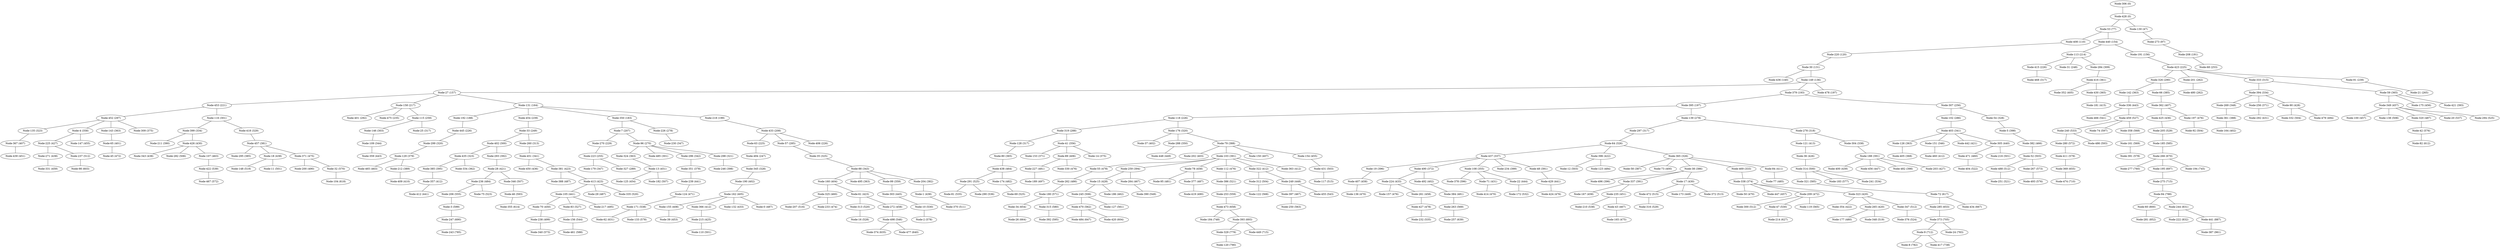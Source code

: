 graph a { 
306--428;
428--53;
428--130;
130--273;
53--408;
53--440;
273--208;
408--220;
220--30;
30--436;
30--149;
149--27;
149--379;
149--478;
440--113;
440--191;
191--423;
27--453;
27--158;
27--131;
131--192;
131--454;
131--350;
131--218;
350--7;
350--226;
192--445;
208--68;
379--395;
379--307;
395--118;
395--139;
218--433;
7--270;
7--96;
433--63;
433--57;
433--406;
113--415;
113--31;
113--284;
158--401;
158--475;
158--115;
453--452;
453--116;
423--326;
423--201;
423--333;
423--91;
63--494;
415--468;
118--319;
118--176;
445--299;
270--223;
454--33;
91--21;
494--345;
33--402;
33--260;
223--179;
223--327;
307--102;
307--54;
115--146;
115--25;
201--480;
96--324;
96--485;
96--296;
96--298;
139--297;
139--278;
226--230;
57--35;
102--403;
319--128;
319--41;
326--142;
326--66;
452--135;
452--4;
452--143;
452--309;
402--435;
402--293;
116--399;
116--418;
146--109;
284--416;
260--451;
333--394;
333--59;
297--64;
128--80;
278--121;
278--304;
176--37;
176--288;
176--79;
299--129;
298--246;
135--367;
435--385;
435--334;
35--88;
64--437;
64--396;
64--365;
365--58;
365--73;
365--38;
365--469;
365--84;
54--5;
345--190;
418--457;
469--338;
394--269;
394--256;
394--90;
399--211;
399--426;
437--19;
437--490;
437--108;
437--234;
437--48;
304--188;
451--450;
451--381;
403--126;
403--151;
403--442;
403--305;
296--351;
88--160;
88--495;
88--99;
88--204;
109--359;
151--460;
269--361;
288--448;
108--378;
108--71;
108--22;
41--153;
41--89;
41--14;
4--225;
4--147;
99--303;
416--352;
416--430;
324--13;
142--336;
126--405;
143--65;
80--438;
59--349;
59--175;
59--421;
430--181;
256--292;
490--224;
490--492;
338--50;
338--447;
338--209;
338--323;
351--239;
129--465;
129--212;
457--295;
457--18;
457--371;
204--1;
66--362;
38--496;
38--337;
38--17;
361--164;
79--202;
79--103;
79--150;
79--154;
212--409;
188--400;
188--456;
188--482;
188--203;
48--429;
103--55;
103--259;
103--78;
103--112;
103--322;
103--363;
337--167;
337--235;
293--28;
259--15;
259--264;
385--357;
19--407;
5--382;
65--45;
190--162;
492--384;
160--325;
160--61;
162--155;
162--366;
162--132;
162--0;
89--227;
89--330;
367--439;
362--425;
362--197;
155--39;
84--77;
366--215;
322--312;
322--249;
357--412;
121--36;
323--354;
323--265;
323--347;
265--177;
265--348;
28--236;
28--346;
396--12;
396--123;
61--313;
61--272;
381--388;
381--413;
413--105;
413--29;
413--335;
215--110;
36--314;
225--271;
225--237;
15--245;
15--186;
90--332;
90--479;
426--343;
426--282;
426--107;
17--472;
17--173;
17--372;
71--414;
224--157;
224--261;
425--205;
271--331;
1--370;
18--148;
18--11;
305--471;
305--216;
105--70;
105--83;
105--217;
239--124;
429--424;
336--466;
336--459;
22--172;
303--10;
249--397;
249--455;
70--238;
13--125;
13--182;
235--210;
235--43;
154--431;
349--100;
349--138;
349--320;
349--20;
349--294;
272--498;
78--95;
78--377;
261--427;
407--136;
471--404;
325--207;
325--233;
107--422;
438--291;
438--174;
382--52;
397--250;
43--165;
264--390;
124--171;
209--300;
209--47;
209--119;
371--200;
371--32;
112--386;
197--92;
55--262;
427--232;
227--189;
384--263;
174--69;
236--206;
236--75;
262--180;
320--42;
377--419;
238--340;
314--321;
314--183;
314--241;
52--488;
52--267;
431--117;
312--122;
245--470;
245--127;
346--46;
237--98;
488--251;
347--376;
472--316;
313--16;
386--253;
291--81;
291--290;
83--156;
459--240;
459--74;
459--358;
205--185;
47--214;
10--2;
240--280;
240--486;
171--62;
171--133;
422--467;
156--461;
498--374;
498--477;
206--3;
253--473;
470--484;
470--420;
358--161;
161--391;
263--257;
32--104;
180--34;
180--315;
280--411;
267--493;
42--82;
411--369;
315--392;
185--266;
321--72;
46--355;
3--247;
72--285;
72--434;
285--373;
34--26;
369--474;
473--184;
473--393;
266--277;
266--195;
266--194;
247--243;
393--329;
393--449;
195--275;
373--9;
373--24;
9--8;
9--417;
275--94;
329--120;
94--60;
94--244;
60--281;
244--222;
244--441;
441--387;
306 [label="Node-306 (0)"];
428 [label="Node-428 (0)"];
428 [label="Node-428 (0)"];
53 [label="Node-53 (77)"];
428 [label="Node-428 (0)"];
130 [label="Node-130 (47)"];
130 [label="Node-130 (47)"];
273 [label="Node-273 (97)"];
53 [label="Node-53 (77)"];
408 [label="Node-408 (110)"];
53 [label="Node-53 (77)"];
440 [label="Node-440 (154)"];
273 [label="Node-273 (97)"];
208 [label="Node-208 (191)"];
408 [label="Node-408 (110)"];
220 [label="Node-220 (120)"];
220 [label="Node-220 (120)"];
30 [label="Node-30 (131)"];
30 [label="Node-30 (131)"];
436 [label="Node-436 (140)"];
30 [label="Node-30 (131)"];
149 [label="Node-149 (136)"];
149 [label="Node-149 (136)"];
27 [label="Node-27 (157)"];
149 [label="Node-149 (136)"];
379 [label="Node-379 (193)"];
149 [label="Node-149 (136)"];
478 [label="Node-478 (197)"];
440 [label="Node-440 (154)"];
113 [label="Node-113 (214)"];
440 [label="Node-440 (154)"];
191 [label="Node-191 (156)"];
191 [label="Node-191 (156)"];
423 [label="Node-423 (225)"];
27 [label="Node-27 (157)"];
453 [label="Node-453 (221)"];
27 [label="Node-27 (157)"];
158 [label="Node-158 (217)"];
27 [label="Node-27 (157)"];
131 [label="Node-131 (164)"];
131 [label="Node-131 (164)"];
192 [label="Node-192 (188)"];
131 [label="Node-131 (164)"];
454 [label="Node-454 (239)"];
131 [label="Node-131 (164)"];
350 [label="Node-350 (183)"];
131 [label="Node-131 (164)"];
218 [label="Node-218 (199)"];
350 [label="Node-350 (183)"];
7 [label="Node-7 (207)"];
350 [label="Node-350 (183)"];
226 [label="Node-226 (278)"];
192 [label="Node-192 (188)"];
445 [label="Node-445 (226)"];
208 [label="Node-208 (191)"];
68 [label="Node-68 (253)"];
379 [label="Node-379 (193)"];
395 [label="Node-395 (197)"];
379 [label="Node-379 (193)"];
307 [label="Node-307 (256)"];
395 [label="Node-395 (197)"];
118 [label="Node-118 (226)"];
395 [label="Node-395 (197)"];
139 [label="Node-139 (278)"];
218 [label="Node-218 (199)"];
433 [label="Node-433 (208)"];
7 [label="Node-7 (207)"];
270 [label="Node-270 (229)"];
7 [label="Node-7 (207)"];
96 [label="Node-96 (270)"];
433 [label="Node-433 (208)"];
63 [label="Node-63 (225)"];
433 [label="Node-433 (208)"];
57 [label="Node-57 (285)"];
433 [label="Node-433 (208)"];
406 [label="Node-406 (226)"];
113 [label="Node-113 (214)"];
415 [label="Node-415 (226)"];
113 [label="Node-113 (214)"];
31 [label="Node-31 (248)"];
113 [label="Node-113 (214)"];
284 [label="Node-284 (309)"];
158 [label="Node-158 (217)"];
401 [label="Node-401 (292)"];
158 [label="Node-158 (217)"];
475 [label="Node-475 (235)"];
158 [label="Node-158 (217)"];
115 [label="Node-115 (259)"];
453 [label="Node-453 (221)"];
452 [label="Node-452 (297)"];
453 [label="Node-453 (221)"];
116 [label="Node-116 (301)"];
423 [label="Node-423 (225)"];
326 [label="Node-326 (290)"];
423 [label="Node-423 (225)"];
201 [label="Node-201 (262)"];
423 [label="Node-423 (225)"];
333 [label="Node-333 (315)"];
423 [label="Node-423 (225)"];
91 [label="Node-91 (239)"];
63 [label="Node-63 (225)"];
494 [label="Node-494 (247)"];
415 [label="Node-415 (226)"];
468 [label="Node-468 (317)"];
118 [label="Node-118 (226)"];
319 [label="Node-319 (288)"];
118 [label="Node-118 (226)"];
176 [label="Node-176 (320)"];
445 [label="Node-445 (226)"];
299 [label="Node-299 (320)"];
270 [label="Node-270 (229)"];
223 [label="Node-223 (255)"];
454 [label="Node-454 (239)"];
33 [label="Node-33 (249)"];
91 [label="Node-91 (239)"];
21 [label="Node-21 (265)"];
494 [label="Node-494 (247)"];
345 [label="Node-345 (328)"];
33 [label="Node-33 (249)"];
402 [label="Node-402 (300)"];
33 [label="Node-33 (249)"];
260 [label="Node-260 (313)"];
223 [label="Node-223 (255)"];
179 [label="Node-179 (347)"];
223 [label="Node-223 (255)"];
327 [label="Node-327 (289)"];
307 [label="Node-307 (256)"];
102 [label="Node-102 (286)"];
307 [label="Node-307 (256)"];
54 [label="Node-54 (328)"];
115 [label="Node-115 (259)"];
146 [label="Node-146 (303)"];
115 [label="Node-115 (259)"];
25 [label="Node-25 (317)"];
201 [label="Node-201 (262)"];
480 [label="Node-480 (262)"];
96 [label="Node-96 (270)"];
324 [label="Node-324 (363)"];
96 [label="Node-96 (270)"];
485 [label="Node-485 (301)"];
96 [label="Node-96 (270)"];
296 [label="Node-296 (342)"];
96 [label="Node-96 (270)"];
298 [label="Node-298 (321)"];
139 [label="Node-139 (278)"];
297 [label="Node-297 (317)"];
139 [label="Node-139 (278)"];
278 [label="Node-278 (318)"];
226 [label="Node-226 (278)"];
230 [label="Node-230 (347)"];
57 [label="Node-57 (285)"];
35 [label="Node-35 (325)"];
102 [label="Node-102 (286)"];
403 [label="Node-403 (341)"];
319 [label="Node-319 (288)"];
128 [label="Node-128 (317)"];
319 [label="Node-319 (288)"];
41 [label="Node-41 (356)"];
326 [label="Node-326 (290)"];
142 [label="Node-142 (363)"];
326 [label="Node-326 (290)"];
66 [label="Node-66 (385)"];
452 [label="Node-452 (297)"];
135 [label="Node-135 (323)"];
452 [label="Node-452 (297)"];
4 [label="Node-4 (358)"];
452 [label="Node-452 (297)"];
143 [label="Node-143 (363)"];
452 [label="Node-452 (297)"];
309 [label="Node-309 (375)"];
402 [label="Node-402 (300)"];
435 [label="Node-435 (323)"];
402 [label="Node-402 (300)"];
293 [label="Node-293 (392)"];
116 [label="Node-116 (301)"];
399 [label="Node-399 (334)"];
116 [label="Node-116 (301)"];
418 [label="Node-418 (329)"];
146 [label="Node-146 (303)"];
109 [label="Node-109 (344)"];
284 [label="Node-284 (309)"];
416 [label="Node-416 (361)"];
260 [label="Node-260 (313)"];
451 [label="Node-451 (341)"];
333 [label="Node-333 (315)"];
394 [label="Node-394 (334)"];
333 [label="Node-333 (315)"];
59 [label="Node-59 (365)"];
297 [label="Node-297 (317)"];
64 [label="Node-64 (326)"];
128 [label="Node-128 (317)"];
80 [label="Node-80 (365)"];
278 [label="Node-278 (318)"];
121 [label="Node-121 (413)"];
278 [label="Node-278 (318)"];
304 [label="Node-304 (338)"];
176 [label="Node-176 (320)"];
37 [label="Node-37 (402)"];
176 [label="Node-176 (320)"];
288 [label="Node-288 (350)"];
176 [label="Node-176 (320)"];
79 [label="Node-79 (388)"];
299 [label="Node-299 (320)"];
129 [label="Node-129 (379)"];
298 [label="Node-298 (321)"];
246 [label="Node-246 (398)"];
135 [label="Node-135 (323)"];
367 [label="Node-367 (407)"];
435 [label="Node-435 (323)"];
385 [label="Node-385 (395)"];
435 [label="Node-435 (323)"];
334 [label="Node-334 (362)"];
35 [label="Node-35 (325)"];
88 [label="Node-88 (343)"];
64 [label="Node-64 (326)"];
437 [label="Node-437 (337)"];
64 [label="Node-64 (326)"];
396 [label="Node-396 (422)"];
64 [label="Node-64 (326)"];
365 [label="Node-365 (326)"];
365 [label="Node-365 (326)"];
58 [label="Node-58 (387)"];
365 [label="Node-365 (326)"];
73 [label="Node-73 (400)"];
365 [label="Node-365 (326)"];
38 [label="Node-38 (386)"];
365 [label="Node-365 (326)"];
469 [label="Node-469 (333)"];
365 [label="Node-365 (326)"];
84 [label="Node-84 (411)"];
54 [label="Node-54 (328)"];
5 [label="Node-5 (398)"];
345 [label="Node-345 (328)"];
190 [label="Node-190 (402)"];
418 [label="Node-418 (329)"];
457 [label="Node-457 (381)"];
469 [label="Node-469 (333)"];
338 [label="Node-338 (374)"];
394 [label="Node-394 (334)"];
269 [label="Node-269 (348)"];
394 [label="Node-394 (334)"];
256 [label="Node-256 (371)"];
394 [label="Node-394 (334)"];
90 [label="Node-90 (428)"];
399 [label="Node-399 (334)"];
211 [label="Node-211 (390)"];
399 [label="Node-399 (334)"];
426 [label="Node-426 (430)"];
437 [label="Node-437 (337)"];
19 [label="Node-19 (396)"];
437 [label="Node-437 (337)"];
490 [label="Node-490 (372)"];
437 [label="Node-437 (337)"];
108 [label="Node-108 (355)"];
437 [label="Node-437 (337)"];
234 [label="Node-234 (399)"];
437 [label="Node-437 (337)"];
48 [label="Node-48 (391)"];
304 [label="Node-304 (338)"];
188 [label="Node-188 (391)"];
451 [label="Node-451 (341)"];
450 [label="Node-450 (436)"];
451 [label="Node-451 (341)"];
381 [label="Node-381 (423)"];
403 [label="Node-403 (341)"];
126 [label="Node-126 (363)"];
403 [label="Node-403 (341)"];
151 [label="Node-151 (346)"];
403 [label="Node-403 (341)"];
442 [label="Node-442 (421)"];
403 [label="Node-403 (341)"];
305 [label="Node-305 (440)"];
296 [label="Node-296 (342)"];
351 [label="Node-351 (378)"];
88 [label="Node-88 (343)"];
160 [label="Node-160 (404)"];
88 [label="Node-88 (343)"];
495 [label="Node-495 (363)"];
88 [label="Node-88 (343)"];
99 [label="Node-99 (359)"];
88 [label="Node-88 (343)"];
204 [label="Node-204 (382)"];
109 [label="Node-109 (344)"];
359 [label="Node-359 (443)"];
151 [label="Node-151 (346)"];
460 [label="Node-460 (412)"];
269 [label="Node-269 (348)"];
361 [label="Node-361 (388)"];
288 [label="Node-288 (350)"];
448 [label="Node-448 (449)"];
108 [label="Node-108 (355)"];
378 [label="Node-378 (396)"];
108 [label="Node-108 (355)"];
71 [label="Node-71 (431)"];
108 [label="Node-108 (355)"];
22 [label="Node-22 (444)"];
41 [label="Node-41 (356)"];
153 [label="Node-153 (371)"];
41 [label="Node-41 (356)"];
89 [label="Node-89 (406)"];
41 [label="Node-41 (356)"];
14 [label="Node-14 (375)"];
4 [label="Node-4 (358)"];
225 [label="Node-225 (427)"];
4 [label="Node-4 (358)"];
147 [label="Node-147 (455)"];
99 [label="Node-99 (359)"];
303 [label="Node-303 (445)"];
416 [label="Node-416 (361)"];
352 [label="Node-352 (405)"];
416 [label="Node-416 (361)"];
430 [label="Node-430 (365)"];
324 [label="Node-324 (363)"];
13 [label="Node-13 (451)"];
142 [label="Node-142 (363)"];
336 [label="Node-336 (443)"];
126 [label="Node-126 (363)"];
405 [label="Node-405 (368)"];
143 [label="Node-143 (363)"];
65 [label="Node-65 (401)"];
80 [label="Node-80 (365)"];
438 [label="Node-438 (464)"];
59 [label="Node-59 (365)"];
349 [label="Node-349 (457)"];
59 [label="Node-59 (365)"];
175 [label="Node-175 (456)"];
59 [label="Node-59 (365)"];
421 [label="Node-421 (393)"];
430 [label="Node-430 (365)"];
181 [label="Node-181 (415)"];
256 [label="Node-256 (371)"];
292 [label="Node-292 (431)"];
490 [label="Node-490 (372)"];
224 [label="Node-224 (433)"];
490 [label="Node-490 (372)"];
492 [label="Node-492 (402)"];
338 [label="Node-338 (374)"];
50 [label="Node-50 (470)"];
338 [label="Node-338 (374)"];
447 [label="Node-447 (457)"];
338 [label="Node-338 (374)"];
209 [label="Node-209 (472)"];
338 [label="Node-338 (374)"];
323 [label="Node-323 (420)"];
351 [label="Node-351 (378)"];
239 [label="Node-239 (441)"];
129 [label="Node-129 (379)"];
465 [label="Node-465 (463)"];
129 [label="Node-129 (379)"];
212 [label="Node-212 (389)"];
457 [label="Node-457 (381)"];
295 [label="Node-295 (385)"];
457 [label="Node-457 (381)"];
18 [label="Node-18 (438)"];
457 [label="Node-457 (381)"];
371 [label="Node-371 (475)"];
204 [label="Node-204 (382)"];
1 [label="Node-1 (438)"];
66 [label="Node-66 (385)"];
362 [label="Node-362 (407)"];
38 [label="Node-38 (386)"];
496 [label="Node-496 (396)"];
38 [label="Node-38 (386)"];
337 [label="Node-337 (391)"];
38 [label="Node-38 (386)"];
17 [label="Node-17 (430)"];
361 [label="Node-361 (388)"];
164 [label="Node-164 (402)"];
79 [label="Node-79 (388)"];
202 [label="Node-202 (403)"];
79 [label="Node-79 (388)"];
103 [label="Node-103 (391)"];
79 [label="Node-79 (388)"];
150 [label="Node-150 (407)"];
79 [label="Node-79 (388)"];
154 [label="Node-154 (455)"];
212 [label="Node-212 (389)"];
409 [label="Node-409 (410)"];
188 [label="Node-188 (391)"];
400 [label="Node-400 (439)"];
188 [label="Node-188 (391)"];
456 [label="Node-456 (447)"];
188 [label="Node-188 (391)"];
482 [label="Node-482 (398)"];
188 [label="Node-188 (391)"];
203 [label="Node-203 (427)"];
48 [label="Node-48 (391)"];
429 [label="Node-429 (441)"];
103 [label="Node-103 (391)"];
55 [label="Node-55 (478)"];
103 [label="Node-103 (391)"];
259 [label="Node-259 (394)"];
103 [label="Node-103 (391)"];
78 [label="Node-78 (458)"];
103 [label="Node-103 (391)"];
112 [label="Node-112 (476)"];
103 [label="Node-103 (391)"];
322 [label="Node-322 (412)"];
103 [label="Node-103 (391)"];
363 [label="Node-363 (412)"];
337 [label="Node-337 (391)"];
167 [label="Node-167 (458)"];
337 [label="Node-337 (391)"];
235 [label="Node-235 (451)"];
293 [label="Node-293 (392)"];
28 [label="Node-28 (421)"];
259 [label="Node-259 (394)"];
15 [label="Node-15 (428)"];
259 [label="Node-259 (394)"];
264 [label="Node-264 (467)"];
385 [label="Node-385 (395)"];
357 [label="Node-357 (412)"];
19 [label="Node-19 (396)"];
407 [label="Node-407 (458)"];
5 [label="Node-5 (398)"];
382 [label="Node-382 (466)"];
65 [label="Node-65 (401)"];
45 [label="Node-45 (472)"];
190 [label="Node-190 (402)"];
162 [label="Node-162 (405)"];
492 [label="Node-492 (402)"];
384 [label="Node-384 (481)"];
160 [label="Node-160 (404)"];
325 [label="Node-325 (460)"];
160 [label="Node-160 (404)"];
61 [label="Node-61 (423)"];
162 [label="Node-162 (405)"];
155 [label="Node-155 (408)"];
162 [label="Node-162 (405)"];
366 [label="Node-366 (412)"];
162 [label="Node-162 (405)"];
132 [label="Node-132 (433)"];
162 [label="Node-162 (405)"];
0 [label="Node-0 (487)"];
89 [label="Node-89 (406)"];
227 [label="Node-227 (481)"];
89 [label="Node-89 (406)"];
330 [label="Node-330 (476)"];
367 [label="Node-367 (407)"];
439 [label="Node-439 (451)"];
362 [label="Node-362 (407)"];
425 [label="Node-425 (436)"];
362 [label="Node-362 (407)"];
197 [label="Node-197 (476)"];
155 [label="Node-155 (408)"];
39 [label="Node-39 (453)"];
84 [label="Node-84 (411)"];
77 [label="Node-77 (485)"];
366 [label="Node-366 (412)"];
215 [label="Node-215 (425)"];
322 [label="Node-322 (412)"];
312 [label="Node-312 (504)"];
322 [label="Node-322 (412)"];
249 [label="Node-249 (448)"];
357 [label="Node-357 (412)"];
412 [label="Node-412 (441)"];
121 [label="Node-121 (413)"];
36 [label="Node-36 (426)"];
323 [label="Node-323 (420)"];
354 [label="Node-354 (422)"];
323 [label="Node-323 (420)"];
265 [label="Node-265 (420)"];
323 [label="Node-323 (420)"];
347 [label="Node-347 (512)"];
265 [label="Node-265 (420)"];
177 [label="Node-177 (480)"];
265 [label="Node-265 (420)"];
348 [label="Node-348 (519)"];
28 [label="Node-28 (421)"];
236 [label="Node-236 (484)"];
28 [label="Node-28 (421)"];
346 [label="Node-346 (507)"];
396 [label="Node-396 (422)"];
12 [label="Node-12 (503)"];
396 [label="Node-396 (422)"];
123 [label="Node-123 (484)"];
61 [label="Node-61 (423)"];
313 [label="Node-313 (520)"];
61 [label="Node-61 (423)"];
272 [label="Node-272 (458)"];
381 [label="Node-381 (423)"];
388 [label="Node-388 (487)"];
381 [label="Node-381 (423)"];
413 [label="Node-413 (423)"];
413 [label="Node-413 (423)"];
105 [label="Node-105 (441)"];
413 [label="Node-413 (423)"];
29 [label="Node-29 (487)"];
413 [label="Node-413 (423)"];
335 [label="Node-335 (520)"];
215 [label="Node-215 (425)"];
110 [label="Node-110 (501)"];
36 [label="Node-36 (426)"];
314 [label="Node-314 (500)"];
225 [label="Node-225 (427)"];
271 [label="Node-271 (438)"];
225 [label="Node-225 (427)"];
237 [label="Node-237 (512)"];
15 [label="Node-15 (428)"];
245 [label="Node-245 (506)"];
15 [label="Node-15 (428)"];
186 [label="Node-186 (462)"];
90 [label="Node-90 (428)"];
332 [label="Node-332 (504)"];
90 [label="Node-90 (428)"];
479 [label="Node-479 (494)"];
426 [label="Node-426 (430)"];
343 [label="Node-343 (438)"];
426 [label="Node-426 (430)"];
282 [label="Node-282 (506)"];
426 [label="Node-426 (430)"];
107 [label="Node-107 (463)"];
17 [label="Node-17 (430)"];
472 [label="Node-472 (515)"];
17 [label="Node-17 (430)"];
173 [label="Node-173 (449)"];
17 [label="Node-17 (430)"];
372 [label="Node-372 (513)"];
71 [label="Node-71 (431)"];
414 [label="Node-414 (470)"];
224 [label="Node-224 (433)"];
157 [label="Node-157 (476)"];
224 [label="Node-224 (433)"];
261 [label="Node-261 (458)"];
425 [label="Node-425 (436)"];
205 [label="Node-205 (529)"];
271 [label="Node-271 (438)"];
331 [label="Node-331 (459)"];
1 [label="Node-1 (438)"];
370 [label="Node-370 (511)"];
18 [label="Node-18 (438)"];
148 [label="Node-148 (519)"];
18 [label="Node-18 (438)"];
11 [label="Node-11 (501)"];
305 [label="Node-305 (440)"];
471 [label="Node-471 (460)"];
305 [label="Node-305 (440)"];
216 [label="Node-216 (501)"];
105 [label="Node-105 (441)"];
70 [label="Node-70 (450)"];
105 [label="Node-105 (441)"];
83 [label="Node-83 (527)"];
105 [label="Node-105 (441)"];
217 [label="Node-217 (495)"];
239 [label="Node-239 (441)"];
124 [label="Node-124 (471)"];
429 [label="Node-429 (441)"];
424 [label="Node-424 (476)"];
336 [label="Node-336 (443)"];
466 [label="Node-466 (541)"];
336 [label="Node-336 (443)"];
459 [label="Node-459 (527)"];
22 [label="Node-22 (444)"];
172 [label="Node-172 (532)"];
303 [label="Node-303 (445)"];
10 [label="Node-10 (530)"];
249 [label="Node-249 (448)"];
397 [label="Node-397 (467)"];
249 [label="Node-249 (448)"];
455 [label="Node-455 (543)"];
70 [label="Node-70 (450)"];
238 [label="Node-238 (499)"];
13 [label="Node-13 (451)"];
125 [label="Node-125 (454)"];
13 [label="Node-13 (451)"];
182 [label="Node-182 (507)"];
235 [label="Node-235 (451)"];
210 [label="Node-210 (538)"];
235 [label="Node-235 (451)"];
43 [label="Node-43 (467)"];
154 [label="Node-154 (455)"];
431 [label="Node-431 (503)"];
349 [label="Node-349 (457)"];
100 [label="Node-100 (457)"];
349 [label="Node-349 (457)"];
138 [label="Node-138 (508)"];
349 [label="Node-349 (457)"];
320 [label="Node-320 (487)"];
349 [label="Node-349 (457)"];
20 [label="Node-20 (537)"];
349 [label="Node-349 (457)"];
294 [label="Node-294 (525)"];
272 [label="Node-272 (458)"];
498 [label="Node-498 (546)"];
78 [label="Node-78 (458)"];
95 [label="Node-95 (481)"];
78 [label="Node-78 (458)"];
377 [label="Node-377 (487)"];
261 [label="Node-261 (458)"];
427 [label="Node-427 (478)"];
407 [label="Node-407 (458)"];
136 [label="Node-136 (470)"];
471 [label="Node-471 (460)"];
404 [label="Node-404 (522)"];
325 [label="Node-325 (460)"];
207 [label="Node-207 (516)"];
325 [label="Node-325 (460)"];
233 [label="Node-233 (474)"];
107 [label="Node-107 (463)"];
422 [label="Node-422 (539)"];
438 [label="Node-438 (464)"];
291 [label="Node-291 (525)"];
438 [label="Node-438 (464)"];
174 [label="Node-174 (482)"];
382 [label="Node-382 (466)"];
52 [label="Node-52 (503)"];
397 [label="Node-397 (467)"];
250 [label="Node-250 (563)"];
43 [label="Node-43 (467)"];
165 [label="Node-165 (475)"];
264 [label="Node-264 (467)"];
390 [label="Node-390 (549)"];
124 [label="Node-124 (471)"];
171 [label="Node-171 (538)"];
209 [label="Node-209 (472)"];
300 [label="Node-300 (512)"];
209 [label="Node-209 (472)"];
47 [label="Node-47 (530)"];
209 [label="Node-209 (472)"];
119 [label="Node-119 (565)"];
371 [label="Node-371 (475)"];
200 [label="Node-200 (490)"];
371 [label="Node-371 (475)"];
32 [label="Node-32 (570)"];
112 [label="Node-112 (476)"];
386 [label="Node-386 (521)"];
197 [label="Node-197 (476)"];
92 [label="Node-92 (504)"];
55 [label="Node-55 (478)"];
262 [label="Node-262 (486)"];
427 [label="Node-427 (478)"];
232 [label="Node-232 (535)"];
227 [label="Node-227 (481)"];
189 [label="Node-189 (497)"];
384 [label="Node-384 (481)"];
263 [label="Node-263 (569)"];
174 [label="Node-174 (482)"];
69 [label="Node-69 (525)"];
236 [label="Node-236 (484)"];
206 [label="Node-206 (555)"];
236 [label="Node-236 (484)"];
75 [label="Node-75 (523)"];
262 [label="Node-262 (486)"];
180 [label="Node-180 (571)"];
320 [label="Node-320 (487)"];
42 [label="Node-42 (576)"];
377 [label="Node-377 (487)"];
419 [label="Node-419 (490)"];
238 [label="Node-238 (499)"];
340 [label="Node-340 (573)"];
314 [label="Node-314 (500)"];
321 [label="Node-321 (585)"];
314 [label="Node-314 (500)"];
183 [label="Node-183 (577)"];
314 [label="Node-314 (500)"];
241 [label="Node-241 (534)"];
52 [label="Node-52 (503)"];
488 [label="Node-488 (512)"];
52 [label="Node-52 (503)"];
267 [label="Node-267 (573)"];
431 [label="Node-431 (503)"];
117 [label="Node-117 (515)"];
312 [label="Node-312 (504)"];
122 [label="Node-122 (568)"];
245 [label="Node-245 (506)"];
470 [label="Node-470 (562)"];
245 [label="Node-245 (506)"];
127 [label="Node-127 (561)"];
346 [label="Node-346 (507)"];
46 [label="Node-46 (593)"];
237 [label="Node-237 (512)"];
98 [label="Node-98 (603)"];
488 [label="Node-488 (512)"];
251 [label="Node-251 (521)"];
347 [label="Node-347 (512)"];
376 [label="Node-376 (524)"];
472 [label="Node-472 (515)"];
316 [label="Node-316 (529)"];
313 [label="Node-313 (520)"];
16 [label="Node-16 (528)"];
386 [label="Node-386 (521)"];
253 [label="Node-253 (559)"];
291 [label="Node-291 (525)"];
81 [label="Node-81 (535)"];
291 [label="Node-291 (525)"];
290 [label="Node-290 (536)"];
83 [label="Node-83 (527)"];
156 [label="Node-156 (544)"];
459 [label="Node-459 (527)"];
240 [label="Node-240 (533)"];
459 [label="Node-459 (527)"];
74 [label="Node-74 (597)"];
459 [label="Node-459 (527)"];
358 [label="Node-358 (568)"];
205 [label="Node-205 (529)"];
185 [label="Node-185 (585)"];
47 [label="Node-47 (530)"];
214 [label="Node-214 (627)"];
10 [label="Node-10 (530)"];
2 [label="Node-2 (578)"];
240 [label="Node-240 (533)"];
280 [label="Node-280 (572)"];
240 [label="Node-240 (533)"];
486 [label="Node-486 (593)"];
171 [label="Node-171 (538)"];
62 [label="Node-62 (631)"];
171 [label="Node-171 (538)"];
133 [label="Node-133 (578)"];
422 [label="Node-422 (539)"];
467 [label="Node-467 (572)"];
156 [label="Node-156 (544)"];
461 [label="Node-461 (588)"];
498 [label="Node-498 (546)"];
374 [label="Node-374 (635)"];
498 [label="Node-498 (546)"];
477 [label="Node-477 (640)"];
206 [label="Node-206 (555)"];
3 [label="Node-3 (599)"];
253 [label="Node-253 (559)"];
473 [label="Node-473 (658)"];
470 [label="Node-470 (562)"];
484 [label="Node-484 (647)"];
470 [label="Node-470 (562)"];
420 [label="Node-420 (604)"];
358 [label="Node-358 (568)"];
161 [label="Node-161 (569)"];
161 [label="Node-161 (569)"];
391 [label="Node-391 (578)"];
263 [label="Node-263 (569)"];
257 [label="Node-257 (639)"];
32 [label="Node-32 (570)"];
104 [label="Node-104 (618)"];
180 [label="Node-180 (571)"];
34 [label="Node-34 (654)"];
180 [label="Node-180 (571)"];
315 [label="Node-315 (580)"];
280 [label="Node-280 (572)"];
411 [label="Node-411 (579)"];
267 [label="Node-267 (573)"];
493 [label="Node-493 (576)"];
42 [label="Node-42 (576)"];
82 [label="Node-82 (612)"];
411 [label="Node-411 (579)"];
369 [label="Node-369 (655)"];
315 [label="Node-315 (580)"];
392 [label="Node-392 (595)"];
185 [label="Node-185 (585)"];
266 [label="Node-266 (670)"];
321 [label="Node-321 (585)"];
72 [label="Node-72 (617)"];
46 [label="Node-46 (593)"];
355 [label="Node-355 (614)"];
3 [label="Node-3 (599)"];
247 [label="Node-247 (690)"];
72 [label="Node-72 (617)"];
285 [label="Node-285 (653)"];
72 [label="Node-72 (617)"];
434 [label="Node-434 (667)"];
285 [label="Node-285 (653)"];
373 [label="Node-373 (705)"];
34 [label="Node-34 (654)"];
26 [label="Node-26 (664)"];
369 [label="Node-369 (655)"];
474 [label="Node-474 (710)"];
473 [label="Node-473 (658)"];
184 [label="Node-184 (748)"];
473 [label="Node-473 (658)"];
393 [label="Node-393 (693)"];
266 [label="Node-266 (670)"];
277 [label="Node-277 (760)"];
266 [label="Node-266 (670)"];
195 [label="Node-195 (697)"];
266 [label="Node-266 (670)"];
194 [label="Node-194 (745)"];
247 [label="Node-247 (690)"];
243 [label="Node-243 (785)"];
393 [label="Node-393 (693)"];
329 [label="Node-329 (779)"];
393 [label="Node-393 (693)"];
449 [label="Node-449 (715)"];
195 [label="Node-195 (697)"];
275 [label="Node-275 (715)"];
373 [label="Node-373 (705)"];
9 [label="Node-9 (712)"];
373 [label="Node-373 (705)"];
24 [label="Node-24 (783)"];
9 [label="Node-9 (712)"];
8 [label="Node-8 (782)"];
9 [label="Node-9 (712)"];
417 [label="Node-417 (738)"];
275 [label="Node-275 (715)"];
94 [label="Node-94 (788)"];
329 [label="Node-329 (779)"];
120 [label="Node-120 (790)"];
94 [label="Node-94 (788)"];
60 [label="Node-60 (800)"];
94 [label="Node-94 (788)"];
244 [label="Node-244 (831)"];
60 [label="Node-60 (800)"];
281 [label="Node-281 (852)"];
244 [label="Node-244 (831)"];
222 [label="Node-222 (832)"];
244 [label="Node-244 (831)"];
441 [label="Node-441 (887)"];
441 [label="Node-441 (887)"];
387 [label="Node-387 (961)"];
}